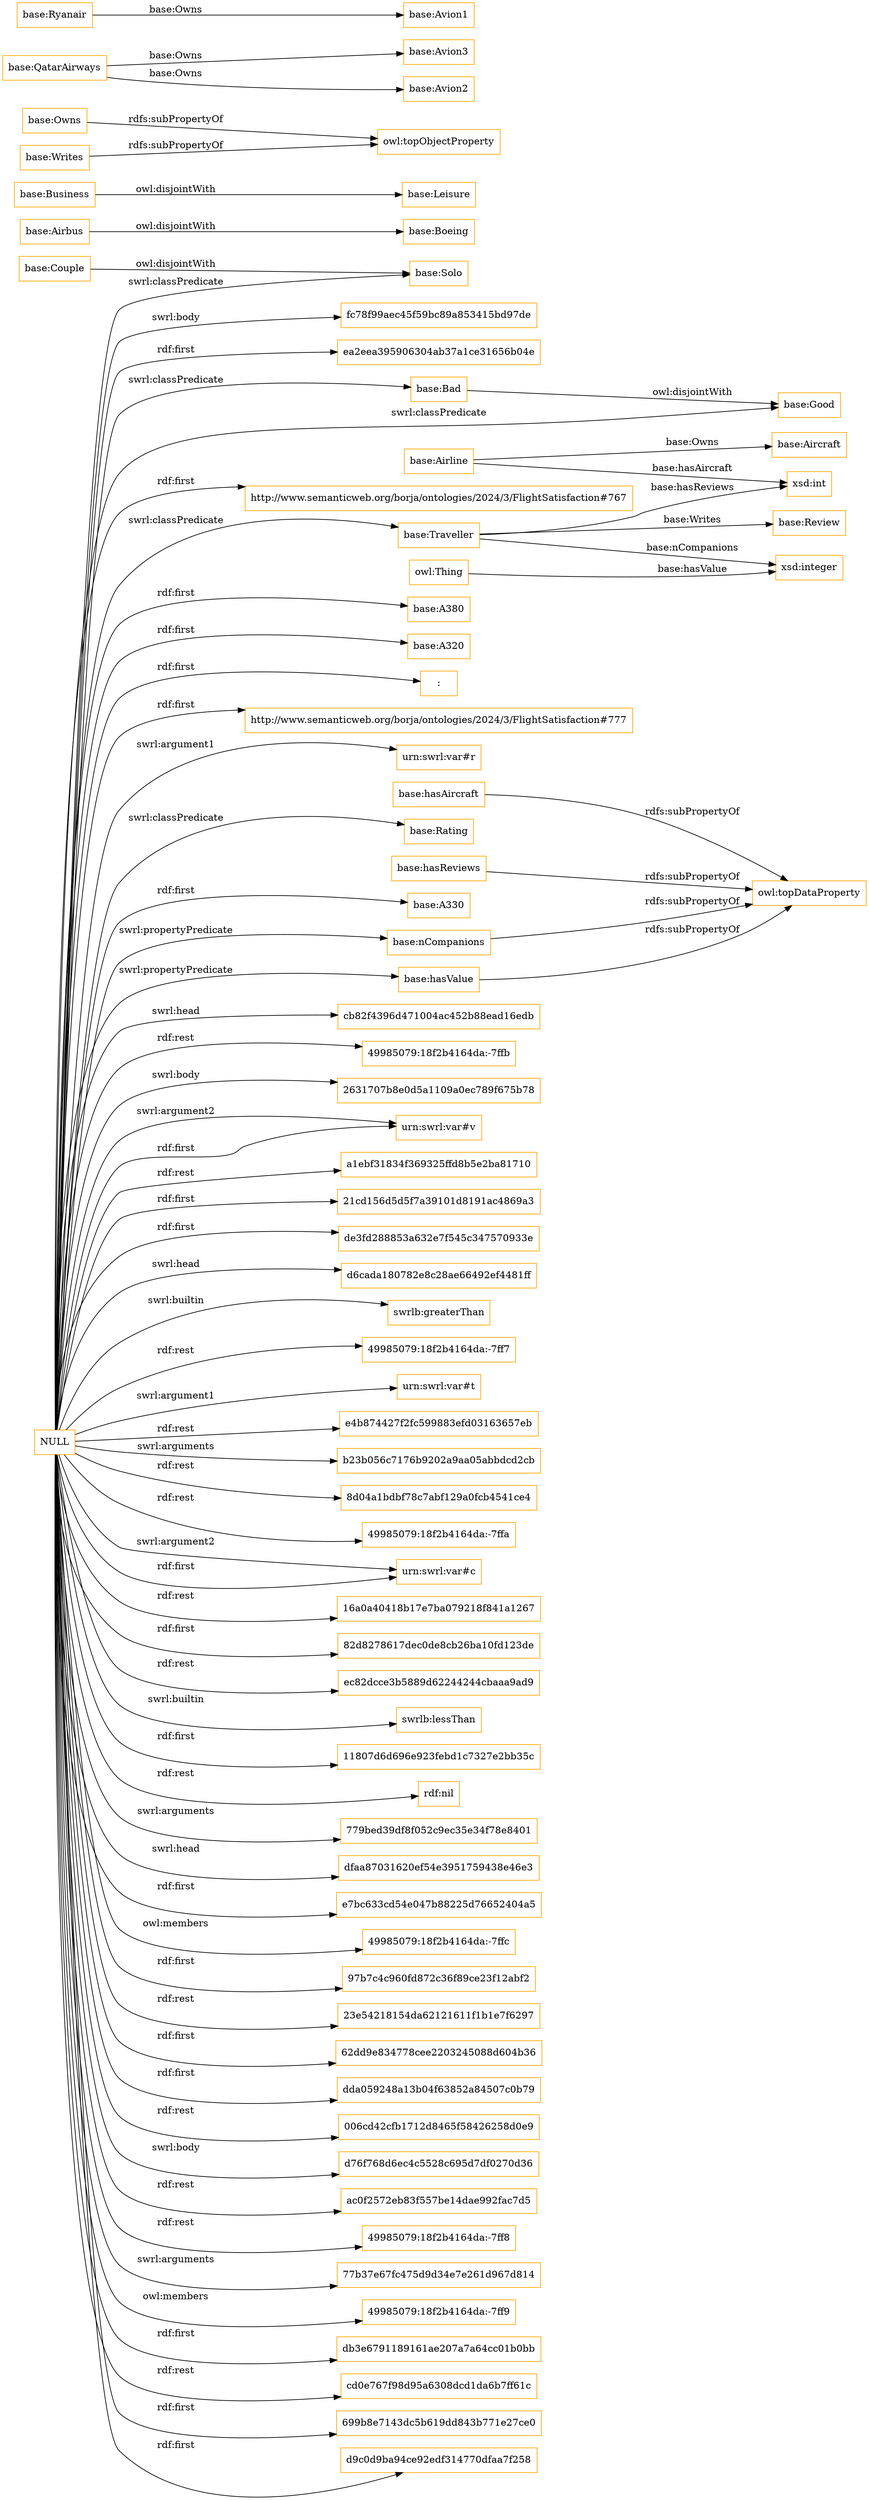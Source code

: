 digraph ar2dtool_diagram { 
rankdir=LR;
size="1501"
node [shape = rectangle, color="orange"]; "base:Bad" "base:Review" "base:Airline" "base:Boeing" "http://www.semanticweb.org/borja/ontologies/2024/3/FlightSatisfaction#767" "base:Aircraft" "base:A380" "base:Traveller" "base:A320" ":" "base:Couple" "http://www.semanticweb.org/borja/ontologies/2024/3/FlightSatisfaction#777" "base:Solo" "base:Leisure" "base:Good" "base:Business" "base:Rating" "base:Airbus" "base:A330" ; /*classes style*/
	"base:Couple" -> "base:Solo" [ label = "owl:disjointWith" ];
	"base:nCompanions" -> "owl:topDataProperty" [ label = "rdfs:subPropertyOf" ];
	"base:hasAircraft" -> "owl:topDataProperty" [ label = "rdfs:subPropertyOf" ];
	"base:Bad" -> "base:Good" [ label = "owl:disjointWith" ];
	"base:Owns" -> "owl:topObjectProperty" [ label = "rdfs:subPropertyOf" ];
	"base:Business" -> "base:Leisure" [ label = "owl:disjointWith" ];
	"base:hasValue" -> "owl:topDataProperty" [ label = "rdfs:subPropertyOf" ];
	"base:QatarAirways" -> "base:Avion3" [ label = "base:Owns" ];
	"base:QatarAirways" -> "base:Avion2" [ label = "base:Owns" ];
	"base:Airbus" -> "base:Boeing" [ label = "owl:disjointWith" ];
	"base:Ryanair" -> "base:Avion1" [ label = "base:Owns" ];
	"NULL" -> "cb82f4396d471004ac452b88ead16edb" [ label = "swrl:head" ];
	"NULL" -> "http://www.semanticweb.org/borja/ontologies/2024/3/FlightSatisfaction#777" [ label = "rdf:first" ];
	"NULL" -> "base:Solo" [ label = "swrl:classPredicate" ];
	"NULL" -> "49985079:18f2b4164da:-7ffb" [ label = "rdf:rest" ];
	"NULL" -> "base:Traveller" [ label = "swrl:classPredicate" ];
	"NULL" -> "2631707b8e0d5a1109a0ec789f675b78" [ label = "swrl:body" ];
	"NULL" -> "urn:swrl:var#v" [ label = "swrl:argument2" ];
	"NULL" -> "a1ebf31834f369325ffd8b5e2ba81710" [ label = "rdf:rest" ];
	"NULL" -> "21cd156d5d5f7a39101d8191ac4869a3" [ label = "rdf:first" ];
	"NULL" -> "base:Bad" [ label = "swrl:classPredicate" ];
	"NULL" -> "de3fd288853a632e7f545c347570933e" [ label = "rdf:first" ];
	"NULL" -> "d6cada180782e8c28ae66492ef4481ff" [ label = "swrl:head" ];
	"NULL" -> "base:hasValue" [ label = "swrl:propertyPredicate" ];
	"NULL" -> "swrlb:greaterThan" [ label = "swrl:builtin" ];
	"NULL" -> "49985079:18f2b4164da:-7ff7" [ label = "rdf:rest" ];
	"NULL" -> "base:A380" [ label = "rdf:first" ];
	"NULL" -> "urn:swrl:var#t" [ label = "swrl:argument1" ];
	"NULL" -> "base:A320" [ label = "rdf:first" ];
	"NULL" -> "e4b874427f2fc599883efd03163657eb" [ label = "rdf:rest" ];
	"NULL" -> "urn:swrl:var#v" [ label = "rdf:first" ];
	"NULL" -> "b23b056c7176b9202a9aa05abbdcd2cb" [ label = "swrl:arguments" ];
	"NULL" -> "8d04a1bdbf78c7abf129a0fcb4541ce4" [ label = "rdf:rest" ];
	"NULL" -> "49985079:18f2b4164da:-7ffa" [ label = "rdf:rest" ];
	"NULL" -> "urn:swrl:var#c" [ label = "swrl:argument2" ];
	"NULL" -> "16a0a40418b17e7ba079218f841a1267" [ label = "rdf:rest" ];
	"NULL" -> "82d8278617dec0de8cb26ba10fd123de" [ label = "rdf:first" ];
	"NULL" -> "ec82dcce3b5889d62244244cbaaa9ad9" [ label = "rdf:rest" ];
	"NULL" -> "swrlb:lessThan" [ label = "swrl:builtin" ];
	"NULL" -> ":" [ label = "rdf:first" ];
	"NULL" -> "11807d6d696e923febd1c7327e2bb35c" [ label = "rdf:first" ];
	"NULL" -> "rdf:nil" [ label = "rdf:rest" ];
	"NULL" -> "urn:swrl:var#c" [ label = "rdf:first" ];
	"NULL" -> "779bed39df8f052c9ec35e34f78e8401" [ label = "swrl:arguments" ];
	"NULL" -> "dfaa87031620ef54e3951759438e46e3" [ label = "swrl:head" ];
	"NULL" -> "e7bc633cd54e047b88225d76652404a5" [ label = "rdf:first" ];
	"NULL" -> "base:Rating" [ label = "swrl:classPredicate" ];
	"NULL" -> "49985079:18f2b4164da:-7ffc" [ label = "owl:members" ];
	"NULL" -> "97b7c4c960fd872c36f89ce23f12abf2" [ label = "rdf:first" ];
	"NULL" -> "23e54218154da62121611f1b1e7f6297" [ label = "rdf:rest" ];
	"NULL" -> "62dd9e834778cee2203245088d604b36" [ label = "rdf:first" ];
	"NULL" -> "dda059248a13b04f63852a84507c0b79" [ label = "rdf:first" ];
	"NULL" -> "006cd42cfb1712d8465f58426258d0e9" [ label = "rdf:rest" ];
	"NULL" -> "d76f768d6ec4c5528c695d7df0270d36" [ label = "swrl:body" ];
	"NULL" -> "ac0f2572eb83f557be14dae992fac7d5" [ label = "rdf:rest" ];
	"NULL" -> "49985079:18f2b4164da:-7ff8" [ label = "rdf:rest" ];
	"NULL" -> "77b37e67fc475d9d34e7e261d967d814" [ label = "swrl:arguments" ];
	"NULL" -> "http://www.semanticweb.org/borja/ontologies/2024/3/FlightSatisfaction#767" [ label = "rdf:first" ];
	"NULL" -> "49985079:18f2b4164da:-7ff9" [ label = "owl:members" ];
	"NULL" -> "db3e6791189161ae207a7a64cc01b0bb" [ label = "rdf:first" ];
	"NULL" -> "cd0e767f98d95a6308dcd1da6b7ff61c" [ label = "rdf:rest" ];
	"NULL" -> "699b8e7143dc5b619dd843b771e27ce0" [ label = "rdf:first" ];
	"NULL" -> "d9c0d9ba94ce92edf314770dfaa7f258" [ label = "rdf:first" ];
	"NULL" -> "base:A330" [ label = "rdf:first" ];
	"NULL" -> "base:nCompanions" [ label = "swrl:propertyPredicate" ];
	"NULL" -> "fc78f99aec45f59bc89a853415bd97de" [ label = "swrl:body" ];
	"NULL" -> "ea2eea395906304ab37a1ce31656b04e" [ label = "rdf:first" ];
	"NULL" -> "base:Good" [ label = "swrl:classPredicate" ];
	"NULL" -> "urn:swrl:var#r" [ label = "swrl:argument1" ];
	"base:hasReviews" -> "owl:topDataProperty" [ label = "rdfs:subPropertyOf" ];
	"base:Writes" -> "owl:topObjectProperty" [ label = "rdfs:subPropertyOf" ];
	"base:Airline" -> "base:Aircraft" [ label = "base:Owns" ];
	"base:Traveller" -> "xsd:int" [ label = "base:hasReviews" ];
	"base:Traveller" -> "xsd:integer" [ label = "base:nCompanions" ];
	"base:Airline" -> "xsd:int" [ label = "base:hasAircraft" ];
	"owl:Thing" -> "xsd:integer" [ label = "base:hasValue" ];
	"base:Traveller" -> "base:Review" [ label = "base:Writes" ];

}
